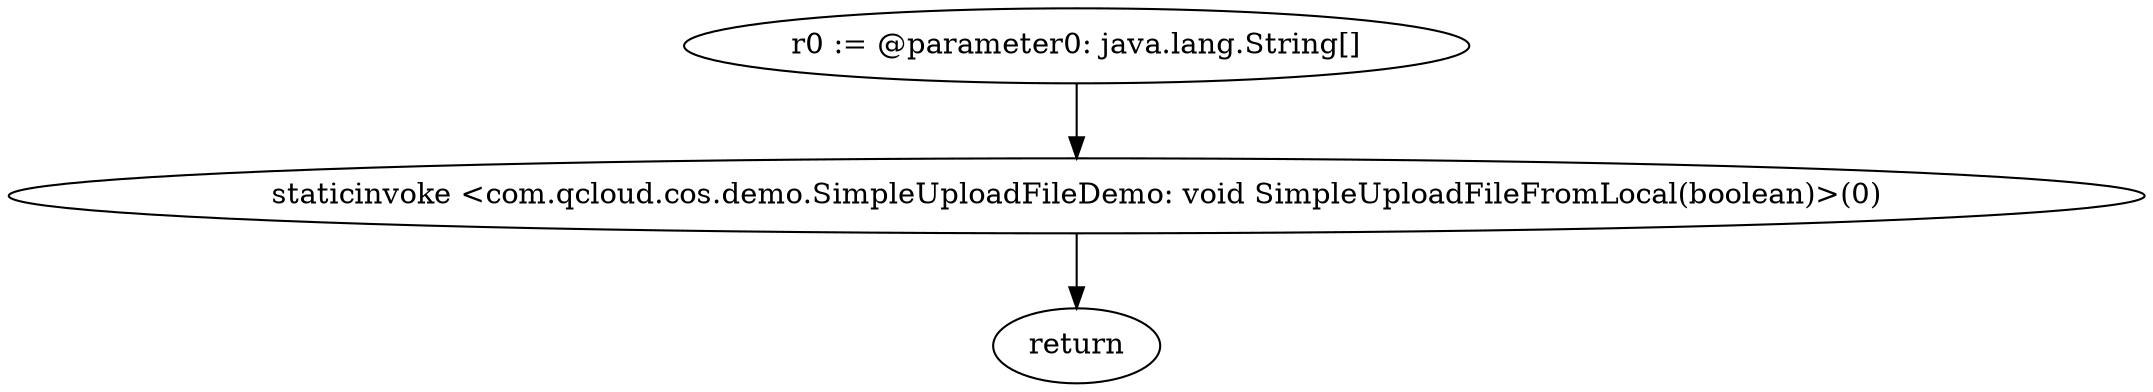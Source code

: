 digraph "unitGraph" {
    "r0 := @parameter0: java.lang.String[]"
    "staticinvoke <com.qcloud.cos.demo.SimpleUploadFileDemo: void SimpleUploadFileFromLocal(boolean)>(0)"
    "return"
    "r0 := @parameter0: java.lang.String[]"->"staticinvoke <com.qcloud.cos.demo.SimpleUploadFileDemo: void SimpleUploadFileFromLocal(boolean)>(0)";
    "staticinvoke <com.qcloud.cos.demo.SimpleUploadFileDemo: void SimpleUploadFileFromLocal(boolean)>(0)"->"return";
}
